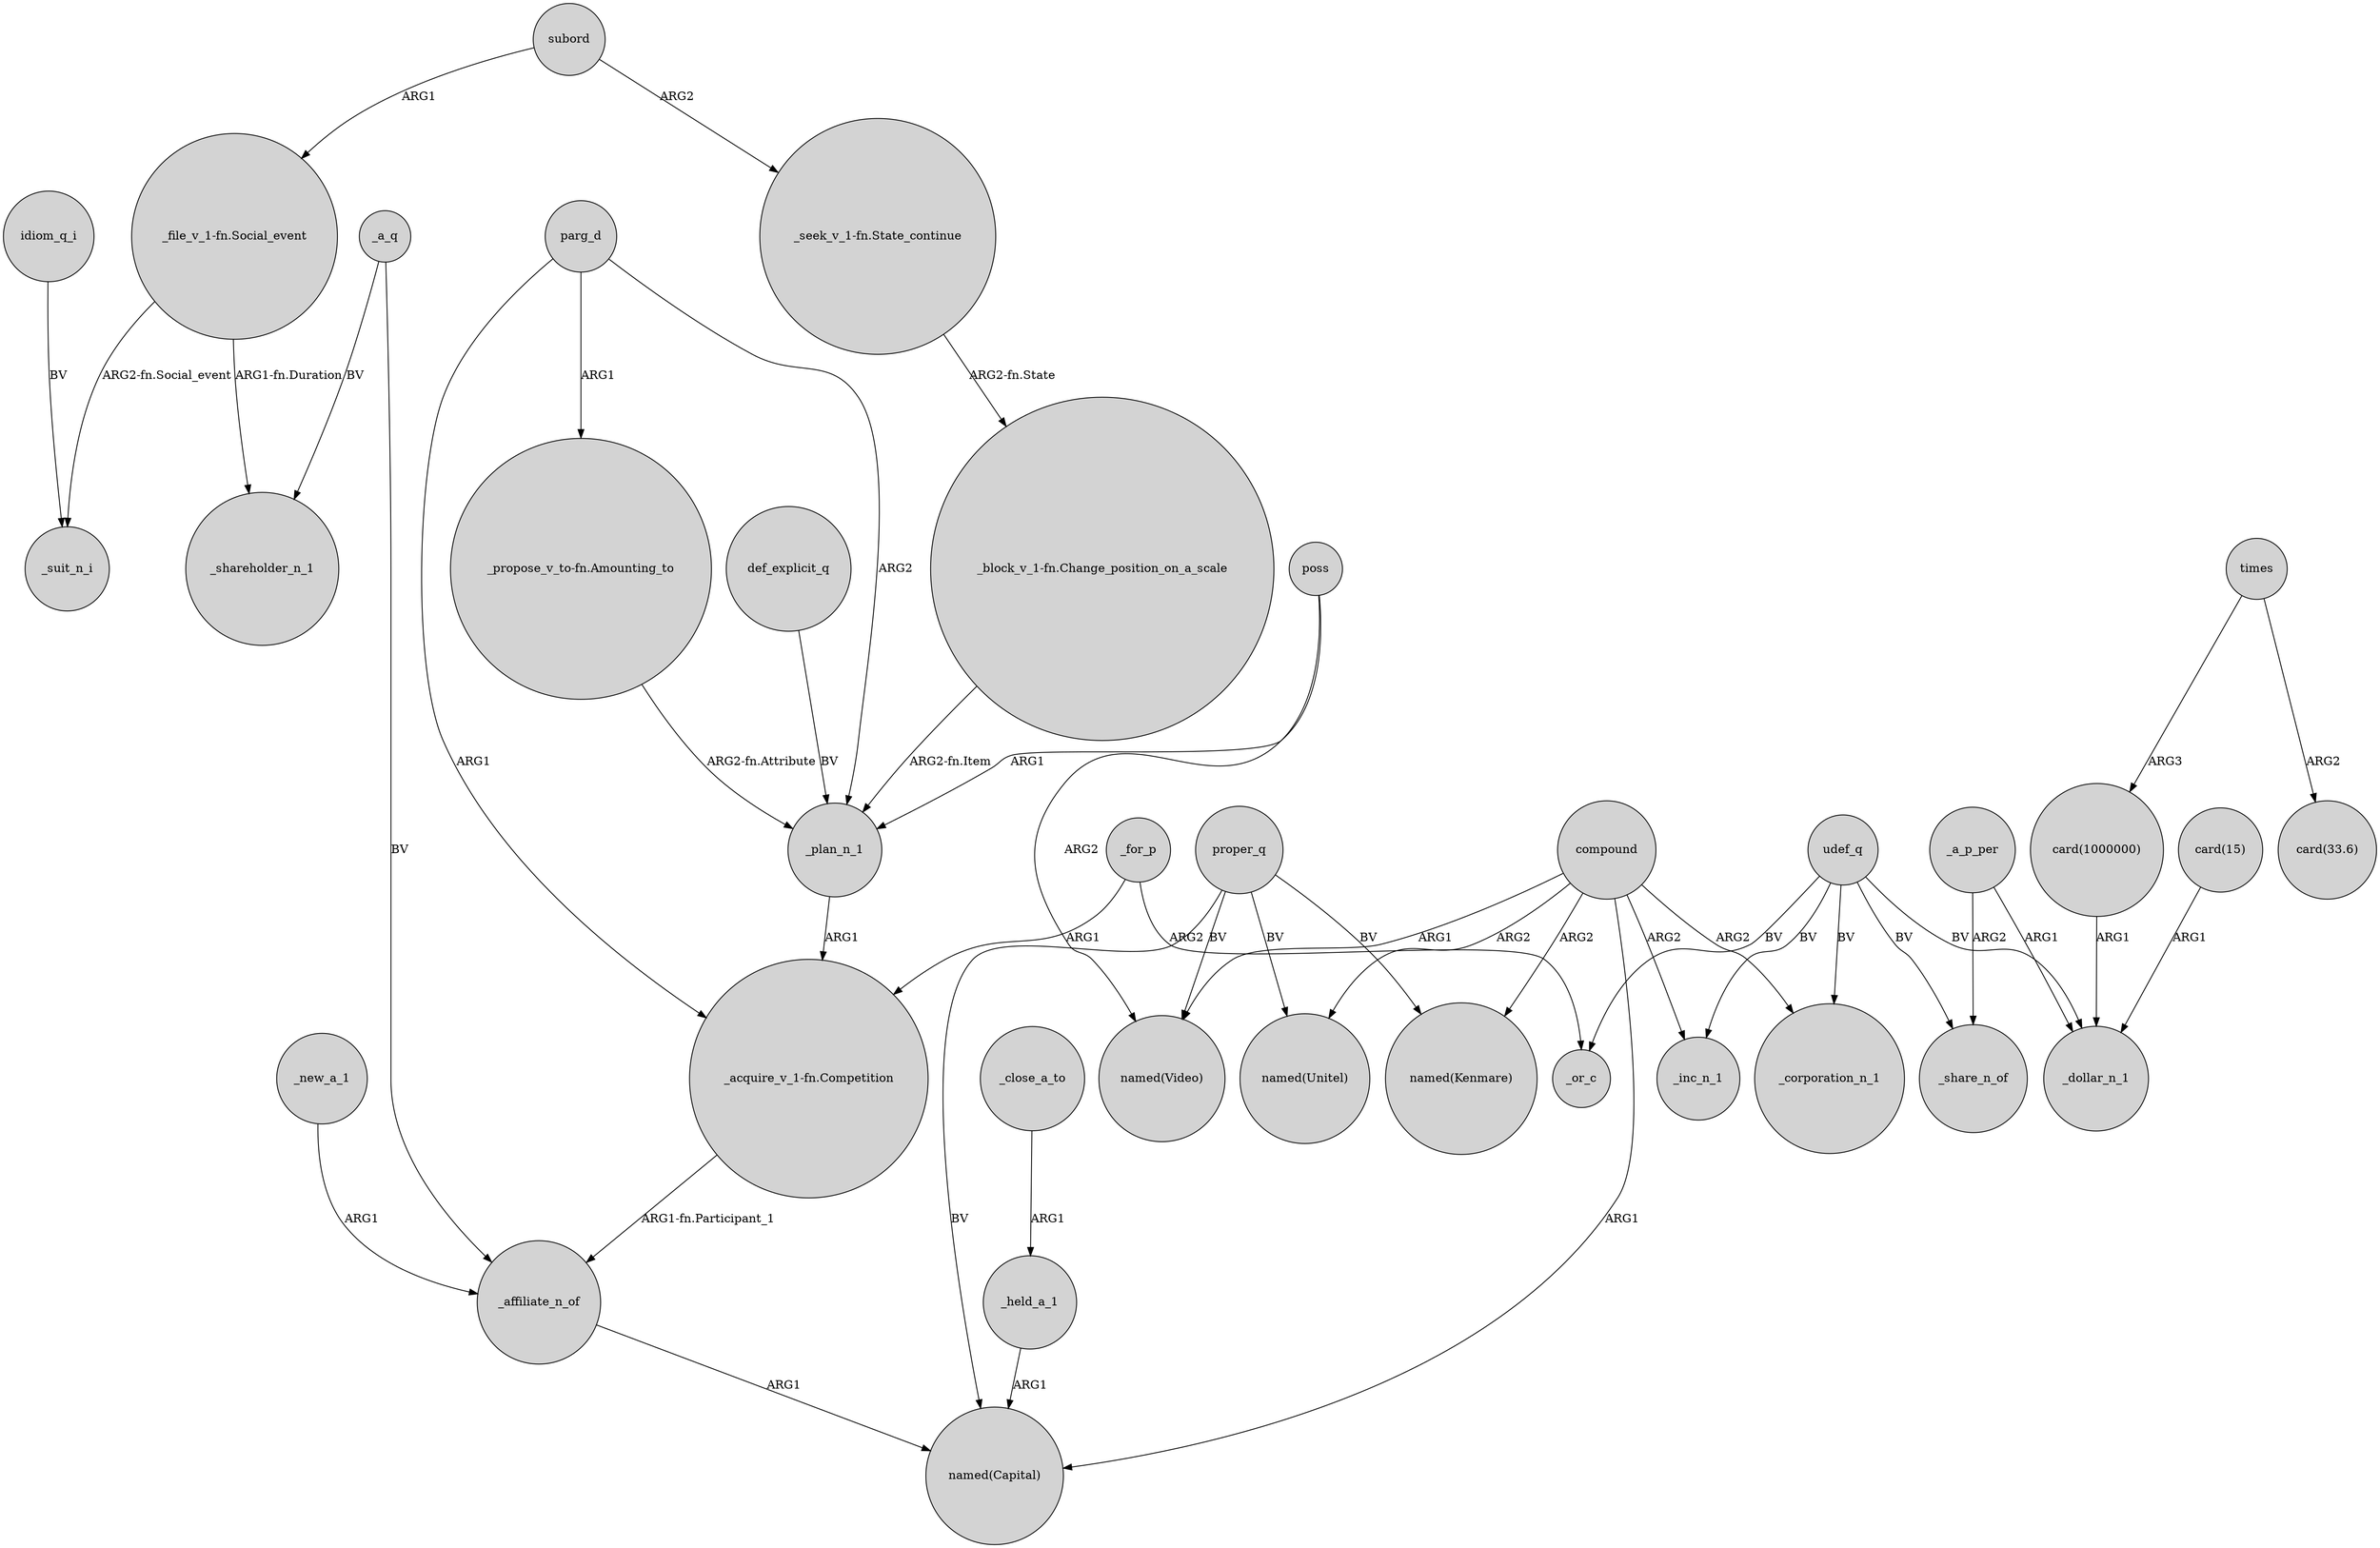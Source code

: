 digraph {
	node [shape=circle style=filled]
	idiom_q_i -> _suit_n_i [label=BV]
	poss -> "named(Video)" [label=ARG2]
	_new_a_1 -> _affiliate_n_of [label=ARG1]
	compound -> "named(Unitel)" [label=ARG2]
	_a_q -> _shareholder_n_1 [label=BV]
	_close_a_to -> _held_a_1 [label=ARG1]
	def_explicit_q -> _plan_n_1 [label=BV]
	proper_q -> "named(Capital)" [label=BV]
	subord -> "_file_v_1-fn.Social_event" [label=ARG1]
	times -> "card(1000000)" [label=ARG3]
	parg_d -> _plan_n_1 [label=ARG2]
	"_seek_v_1-fn.State_continue" -> "_block_v_1-fn.Change_position_on_a_scale" [label="ARG2-fn.State"]
	subord -> "_seek_v_1-fn.State_continue" [label=ARG2]
	compound -> "named(Kenmare)" [label=ARG2]
	_for_p -> "_acquire_v_1-fn.Competition" [label=ARG1]
	"_acquire_v_1-fn.Competition" -> _affiliate_n_of [label="ARG1-fn.Participant_1"]
	udef_q -> _or_c [label=BV]
	parg_d -> "_propose_v_to-fn.Amounting_to" [label=ARG1]
	compound -> "named(Video)" [label=ARG1]
	udef_q -> _inc_n_1 [label=BV]
	proper_q -> "named(Kenmare)" [label=BV]
	compound -> _inc_n_1 [label=ARG2]
	"_block_v_1-fn.Change_position_on_a_scale" -> _plan_n_1 [label="ARG2-fn.Item"]
	poss -> _plan_n_1 [label=ARG1]
	_a_p_per -> _share_n_of [label=ARG2]
	_for_p -> _or_c [label=ARG2]
	udef_q -> _share_n_of [label=BV]
	_plan_n_1 -> "_acquire_v_1-fn.Competition" [label=ARG1]
	udef_q -> _dollar_n_1 [label=BV]
	"card(15)" -> _dollar_n_1 [label=ARG1]
	"card(1000000)" -> _dollar_n_1 [label=ARG1]
	proper_q -> "named(Video)" [label=BV]
	_a_p_per -> _dollar_n_1 [label=ARG1]
	"_propose_v_to-fn.Amounting_to" -> _plan_n_1 [label="ARG2-fn.Attribute"]
	_a_q -> _affiliate_n_of [label=BV]
	compound -> _corporation_n_1 [label=ARG2]
	udef_q -> _corporation_n_1 [label=BV]
	_affiliate_n_of -> "named(Capital)" [label=ARG1]
	parg_d -> "_acquire_v_1-fn.Competition" [label=ARG1]
	proper_q -> "named(Unitel)" [label=BV]
	compound -> "named(Capital)" [label=ARG1]
	"_file_v_1-fn.Social_event" -> _suit_n_i [label="ARG2-fn.Social_event"]
	_held_a_1 -> "named(Capital)" [label=ARG1]
	times -> "card(33.6)" [label=ARG2]
	"_file_v_1-fn.Social_event" -> _shareholder_n_1 [label="ARG1-fn.Duration"]
}
